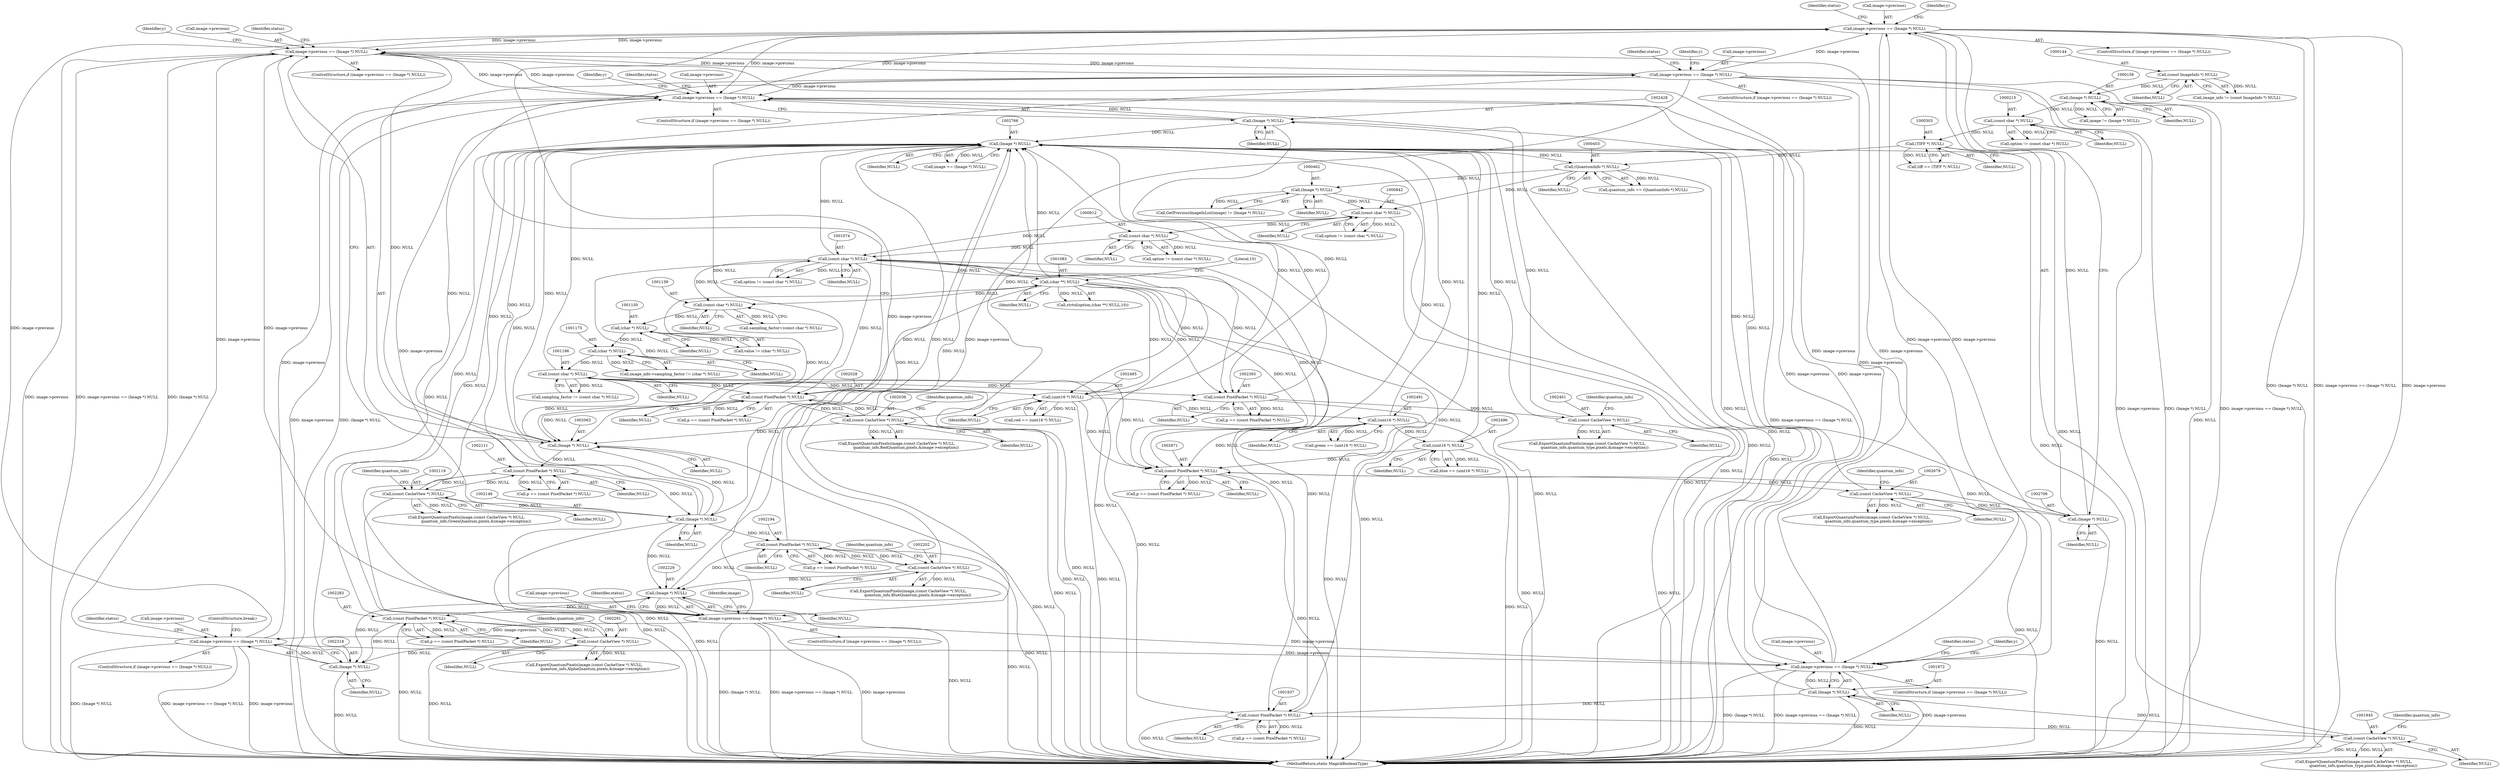 digraph "0_ImageMagick_f983dcdf9c178e0cbc49608a78713c5669aa1bb5@pointer" {
"1002701" [label="(Call,image->previous == (Image *) NULL)"];
"1002141" [label="(Call,image->previous == (Image *) NULL)"];
"1002058" [label="(Call,image->previous == (Image *) NULL)"];
"1002423" [label="(Call,image->previous == (Image *) NULL)"];
"1002313" [label="(Call,image->previous == (Image *) NULL)"];
"1002224" [label="(Call,image->previous == (Image *) NULL)"];
"1002228" [label="(Call,(Image *) NULL)"];
"1002145" [label="(Call,(Image *) NULL)"];
"1002110" [label="(Call,(const PixelPacket *) NULL)"];
"1002118" [label="(Call,(const CacheView *) NULL)"];
"1002062" [label="(Call,(Image *) NULL)"];
"1001073" [label="(Call,(const char *) NULL)"];
"1000841" [label="(Call,(const char *) NULL)"];
"1000402" [label="(Call,(QuantumInfo *) NULL)"];
"1002765" [label="(Call,(Image *) NULL)"];
"1002317" [label="(Call,(Image *) NULL)"];
"1002282" [label="(Call,(const PixelPacket *) NULL)"];
"1002290" [label="(Call,(const CacheView *) NULL)"];
"1002027" [label="(Call,(const PixelPacket *) NULL)"];
"1001082" [label="(Call,(char **) NULL)"];
"1002035" [label="(Call,(const CacheView *) NULL)"];
"1001185" [label="(Call,(const char *) NULL)"];
"1001174" [label="(Call,(char *) NULL)"];
"1001149" [label="(Call,(char *) NULL)"];
"1001138" [label="(Call,(const char *) NULL)"];
"1002484" [label="(Call,(uint16 *) NULL)"];
"1002392" [label="(Call,(const PixelPacket *) NULL)"];
"1002427" [label="(Call,(Image *) NULL)"];
"1002400" [label="(Call,(const CacheView *) NULL)"];
"1002670" [label="(Call,(const PixelPacket *) NULL)"];
"1002490" [label="(Call,(uint16 *) NULL)"];
"1002495" [label="(Call,(uint16 *) NULL)"];
"1002705" [label="(Call,(Image *) NULL)"];
"1002678" [label="(Call,(const CacheView *) NULL)"];
"1002193" [label="(Call,(const PixelPacket *) NULL)"];
"1002201" [label="(Call,(const CacheView *) NULL)"];
"1001944" [label="(Call,(const CacheView *) NULL)"];
"1001936" [label="(Call,(const PixelPacket *) NULL)"];
"1001971" [label="(Call,(Image *) NULL)"];
"1000302" [label="(Call,(TIFF *) NULL)"];
"1000214" [label="(Call,(const char *) NULL)"];
"1000155" [label="(Call,(Image *) NULL)"];
"1000143" [label="(Call,(const ImageInfo *) NULL)"];
"1000461" [label="(Call,(Image *) NULL)"];
"1000911" [label="(Call,(const char *) NULL)"];
"1001967" [label="(Call,image->previous == (Image *) NULL)"];
"1002701" [label="(Call,image->previous == (Image *) NULL)"];
"1002147" [label="(Identifier,NULL)"];
"1000404" [label="(Identifier,NULL)"];
"1002317" [label="(Call,(Image *) NULL)"];
"1001187" [label="(Identifier,NULL)"];
"1002422" [label="(ControlStructure,if (image->previous == (Image *) NULL))"];
"1001938" [label="(Identifier,NULL)"];
"1000153" [label="(Call,image != (Image *) NULL)"];
"1002710" [label="(Identifier,status)"];
"1001073" [label="(Call,(const char *) NULL)"];
"1000155" [label="(Call,(Image *) NULL)"];
"1000839" [label="(Call,option != (const char *) NULL)"];
"1001176" [label="(Identifier,NULL)"];
"1002492" [label="(Identifier,NULL)"];
"1000909" [label="(Call,option != (const char *) NULL)"];
"1000300" [label="(Call,tiff == (TIFF *) NULL)"];
"1002288" [label="(Call,ExportQuantumPixels(image,(const CacheView *) NULL,\n                  quantum_info,AlphaQuantum,pixels,&image->exception))"];
"1002290" [label="(Call,(const CacheView *) NULL)"];
"1002490" [label="(Call,(uint16 *) NULL)"];
"1002668" [label="(Call,p == (const PixelPacket *) NULL)"];
"1000216" [label="(Identifier,NULL)"];
"1002392" [label="(Call,(const PixelPacket *) NULL)"];
"1002163" [label="(Identifier,y)"];
"1001147" [label="(Call,value != (char *) NULL)"];
"1000458" [label="(Call,GetPreviousImageInList(image) != (Image *) NULL)"];
"1002195" [label="(Identifier,NULL)"];
"1001151" [label="(Identifier,NULL)"];
"1002372" [label="(Identifier,y)"];
"1002701" [label="(Call,image->previous == (Image *) NULL)"];
"1000145" [label="(Identifier,NULL)"];
"1002062" [label="(Call,(Image *) NULL)"];
"1002118" [label="(Call,(const CacheView *) NULL)"];
"1001946" [label="(Identifier,NULL)"];
"1000212" [label="(Call,option != (const char *) NULL)"];
"1002108" [label="(Call,p == (const PixelPacket *) NULL)"];
"1002064" [label="(Identifier,NULL)"];
"1001085" [label="(Literal,10)"];
"1002247" [label="(Identifier,image)"];
"1002203" [label="(Identifier,NULL)"];
"1002707" [label="(Identifier,NULL)"];
"1002282" [label="(Call,(const PixelPacket *) NULL)"];
"1001138" [label="(Call,(const char *) NULL)"];
"1000302" [label="(Call,(TIFF *) NULL)"];
"1002191" [label="(Call,p == (const PixelPacket *) NULL)"];
"1002029" [label="(Identifier,NULL)"];
"1000400" [label="(Call,quantum_info == (QuantumInfo *) NULL)"];
"1002038" [label="(Identifier,quantum_info)"];
"1002225" [label="(Call,image->previous)"];
"1000141" [label="(Call,image_info != (const ImageInfo *) NULL)"];
"1002293" [label="(Identifier,quantum_info)"];
"1002292" [label="(Identifier,NULL)"];
"1002145" [label="(Call,(Image *) NULL)"];
"1002110" [label="(Call,(const PixelPacket *) NULL)"];
"1002700" [label="(ControlStructure,if (image->previous == (Image *) NULL))"];
"1002427" [label="(Call,(Image *) NULL)"];
"1002116" [label="(Call,ExportQuantumPixels(image,(const CacheView *) NULL,\n                quantum_info,GreenQuantum,pixels,&image->exception))"];
"1002223" [label="(ControlStructure,if (image->previous == (Image *) NULL))"];
"1001071" [label="(Call,option != (const char *) NULL)"];
"1002112" [label="(Identifier,NULL)"];
"1002432" [label="(Identifier,status)"];
"1002702" [label="(Call,image->previous)"];
"1002230" [label="(Identifier,NULL)"];
"1002080" [label="(Identifier,y)"];
"1002204" [label="(Identifier,quantum_info)"];
"1002322" [label="(Identifier,status)"];
"1001942" [label="(Call,ExportQuantumPixels(image,(const CacheView *) NULL,\n                quantum_info,quantum_type,pixels,&image->exception))"];
"1000913" [label="(Identifier,NULL)"];
"1002233" [label="(Identifier,status)"];
"1002059" [label="(Call,image->previous)"];
"1002423" [label="(Call,image->previous == (Image *) NULL)"];
"1002681" [label="(Identifier,quantum_info)"];
"1001084" [label="(Identifier,NULL)"];
"1001936" [label="(Call,(const PixelPacket *) NULL)"];
"1001973" [label="(Identifier,NULL)"];
"1000463" [label="(Identifier,NULL)"];
"1000214" [label="(Call,(const char *) NULL)"];
"1002670" [label="(Call,(const PixelPacket *) NULL)"];
"1002037" [label="(Identifier,NULL)"];
"1002228" [label="(Call,(Image *) NULL)"];
"1000143" [label="(Call,(const ImageInfo *) NULL)"];
"1002482" [label="(Call,red == (uint16 *) NULL)"];
"1002319" [label="(Identifier,NULL)"];
"1001174" [label="(Call,(char *) NULL)"];
"1002025" [label="(Call,p == (const PixelPacket *) NULL)"];
"1002680" [label="(Identifier,NULL)"];
"1000843" [label="(Identifier,NULL)"];
"1002142" [label="(Call,image->previous)"];
"1001934" [label="(Call,p == (const PixelPacket *) NULL)"];
"1001944" [label="(Call,(const CacheView *) NULL)"];
"1002027" [label="(Call,(const PixelPacket *) NULL)"];
"1002705" [label="(Call,(Image *) NULL)"];
"1002120" [label="(Identifier,NULL)"];
"1002121" [label="(Identifier,quantum_info)"];
"1002199" [label="(Call,ExportQuantumPixels(image,(const CacheView *) NULL,\n                quantum_info,BlueQuantum,pixels,&image->exception))"];
"1001967" [label="(Call,image->previous == (Image *) NULL)"];
"1002035" [label="(Call,(const CacheView *) NULL)"];
"1002402" [label="(Identifier,NULL)"];
"1001976" [label="(Identifier,status)"];
"1001185" [label="(Call,(const char *) NULL)"];
"1002429" [label="(Identifier,NULL)"];
"1002312" [label="(ControlStructure,if (image->previous == (Image *) NULL))"];
"1002394" [label="(Identifier,NULL)"];
"1000304" [label="(Identifier,NULL)"];
"1002193" [label="(Call,(const PixelPacket *) NULL)"];
"1002486" [label="(Identifier,NULL)"];
"1002067" [label="(Identifier,status)"];
"1001947" [label="(Identifier,quantum_info)"];
"1001916" [label="(Identifier,y)"];
"1002313" [label="(Call,image->previous == (Image *) NULL)"];
"1002201" [label="(Call,(const CacheView *) NULL)"];
"1002650" [label="(Identifier,y)"];
"1001136" [label="(Call,sampling_factor=(const char *) NULL)"];
"1002424" [label="(Call,image->previous)"];
"1002284" [label="(Identifier,NULL)"];
"1000841" [label="(Call,(const char *) NULL)"];
"1002792" [label="(MethodReturn,static MagickBooleanType)"];
"1002280" [label="(Call,p == (const PixelPacket *) NULL)"];
"1000157" [label="(Identifier,NULL)"];
"1002495" [label="(Call,(uint16 *) NULL)"];
"1002224" [label="(Call,image->previous == (Image *) NULL)"];
"1002057" [label="(ControlStructure,if (image->previous == (Image *) NULL))"];
"1002767" [label="(Identifier,NULL)"];
"1001140" [label="(Identifier,NULL)"];
"1002058" [label="(Call,image->previous == (Image *) NULL)"];
"1002403" [label="(Identifier,quantum_info)"];
"1002140" [label="(ControlStructure,if (image->previous == (Image *) NULL))"];
"1002400" [label="(Call,(const CacheView *) NULL)"];
"1002484" [label="(Call,(uint16 *) NULL)"];
"1001170" [label="(Call,image_info->sampling_factor != (char *) NULL)"];
"1001082" [label="(Call,(char **) NULL)"];
"1002314" [label="(Call,image->previous)"];
"1001971" [label="(Call,(Image *) NULL)"];
"1002493" [label="(Call,blue == (uint16 *) NULL)"];
"1001183" [label="(Call,sampling_factor != (const char *) NULL)"];
"1001149" [label="(Call,(char *) NULL)"];
"1002033" [label="(Call,ExportQuantumPixels(image,(const CacheView *) NULL,\n                quantum_info,RedQuantum,pixels,&image->exception))"];
"1002676" [label="(Call,ExportQuantumPixels(image,(const CacheView *) NULL,\n            quantum_info,quantum_type,pixels,&image->exception))"];
"1002497" [label="(Identifier,NULL)"];
"1001080" [label="(Call,strtol(option,(char **) NULL,10))"];
"1001075" [label="(Identifier,NULL)"];
"1000911" [label="(Call,(const char *) NULL)"];
"1002763" [label="(Call,image == (Image *) NULL)"];
"1002398" [label="(Call,ExportQuantumPixels(image,(const CacheView *) NULL,\n            quantum_info,quantum_type,pixels,&image->exception))"];
"1002678" [label="(Call,(const CacheView *) NULL)"];
"1002390" [label="(Call,p == (const PixelPacket *) NULL)"];
"1002488" [label="(Call,green == (uint16 *) NULL)"];
"1000461" [label="(Call,(Image *) NULL)"];
"1001966" [label="(ControlStructure,if (image->previous == (Image *) NULL))"];
"1002150" [label="(Identifier,status)"];
"1002141" [label="(Call,image->previous == (Image *) NULL)"];
"1000402" [label="(Call,(QuantumInfo *) NULL)"];
"1001968" [label="(Call,image->previous)"];
"1002765" [label="(Call,(Image *) NULL)"];
"1002333" [label="(ControlStructure,break;)"];
"1002672" [label="(Identifier,NULL)"];
"1002701" -> "1002700"  [label="AST: "];
"1002701" -> "1002705"  [label="CFG: "];
"1002702" -> "1002701"  [label="AST: "];
"1002705" -> "1002701"  [label="AST: "];
"1002710" -> "1002701"  [label="CFG: "];
"1002650" -> "1002701"  [label="CFG: "];
"1002701" -> "1002792"  [label="DDG: (Image *) NULL"];
"1002701" -> "1002792"  [label="DDG: image->previous == (Image *) NULL"];
"1002701" -> "1002792"  [label="DDG: image->previous"];
"1002701" -> "1001967"  [label="DDG: image->previous"];
"1002701" -> "1002058"  [label="DDG: image->previous"];
"1002701" -> "1002423"  [label="DDG: image->previous"];
"1002141" -> "1002701"  [label="DDG: image->previous"];
"1002423" -> "1002701"  [label="DDG: image->previous"];
"1002058" -> "1002701"  [label="DDG: image->previous"];
"1002313" -> "1002701"  [label="DDG: image->previous"];
"1002224" -> "1002701"  [label="DDG: image->previous"];
"1001967" -> "1002701"  [label="DDG: image->previous"];
"1002705" -> "1002701"  [label="DDG: NULL"];
"1002141" -> "1002140"  [label="AST: "];
"1002141" -> "1002145"  [label="CFG: "];
"1002142" -> "1002141"  [label="AST: "];
"1002145" -> "1002141"  [label="AST: "];
"1002150" -> "1002141"  [label="CFG: "];
"1002163" -> "1002141"  [label="CFG: "];
"1002141" -> "1002792"  [label="DDG: image->previous"];
"1002141" -> "1002792"  [label="DDG: (Image *) NULL"];
"1002141" -> "1002792"  [label="DDG: image->previous == (Image *) NULL"];
"1002141" -> "1001967"  [label="DDG: image->previous"];
"1002141" -> "1002058"  [label="DDG: image->previous"];
"1002058" -> "1002141"  [label="DDG: image->previous"];
"1002145" -> "1002141"  [label="DDG: NULL"];
"1002141" -> "1002224"  [label="DDG: image->previous"];
"1002141" -> "1002423"  [label="DDG: image->previous"];
"1002058" -> "1002057"  [label="AST: "];
"1002058" -> "1002062"  [label="CFG: "];
"1002059" -> "1002058"  [label="AST: "];
"1002062" -> "1002058"  [label="AST: "];
"1002067" -> "1002058"  [label="CFG: "];
"1002080" -> "1002058"  [label="CFG: "];
"1002058" -> "1002792"  [label="DDG: image->previous == (Image *) NULL"];
"1002058" -> "1002792"  [label="DDG: (Image *) NULL"];
"1002058" -> "1002792"  [label="DDG: image->previous"];
"1002058" -> "1001967"  [label="DDG: image->previous"];
"1002423" -> "1002058"  [label="DDG: image->previous"];
"1002313" -> "1002058"  [label="DDG: image->previous"];
"1002224" -> "1002058"  [label="DDG: image->previous"];
"1001967" -> "1002058"  [label="DDG: image->previous"];
"1002062" -> "1002058"  [label="DDG: NULL"];
"1002058" -> "1002423"  [label="DDG: image->previous"];
"1002423" -> "1002422"  [label="AST: "];
"1002423" -> "1002427"  [label="CFG: "];
"1002424" -> "1002423"  [label="AST: "];
"1002427" -> "1002423"  [label="AST: "];
"1002432" -> "1002423"  [label="CFG: "];
"1002372" -> "1002423"  [label="CFG: "];
"1002423" -> "1002792"  [label="DDG: image->previous"];
"1002423" -> "1002792"  [label="DDG: (Image *) NULL"];
"1002423" -> "1002792"  [label="DDG: image->previous == (Image *) NULL"];
"1002423" -> "1001967"  [label="DDG: image->previous"];
"1002313" -> "1002423"  [label="DDG: image->previous"];
"1002224" -> "1002423"  [label="DDG: image->previous"];
"1001967" -> "1002423"  [label="DDG: image->previous"];
"1002427" -> "1002423"  [label="DDG: NULL"];
"1002313" -> "1002312"  [label="AST: "];
"1002313" -> "1002317"  [label="CFG: "];
"1002314" -> "1002313"  [label="AST: "];
"1002317" -> "1002313"  [label="AST: "];
"1002322" -> "1002313"  [label="CFG: "];
"1002333" -> "1002313"  [label="CFG: "];
"1002313" -> "1002792"  [label="DDG: image->previous"];
"1002313" -> "1002792"  [label="DDG: (Image *) NULL"];
"1002313" -> "1002792"  [label="DDG: image->previous == (Image *) NULL"];
"1002313" -> "1001967"  [label="DDG: image->previous"];
"1002224" -> "1002313"  [label="DDG: image->previous"];
"1002317" -> "1002313"  [label="DDG: NULL"];
"1002224" -> "1002223"  [label="AST: "];
"1002224" -> "1002228"  [label="CFG: "];
"1002225" -> "1002224"  [label="AST: "];
"1002228" -> "1002224"  [label="AST: "];
"1002233" -> "1002224"  [label="CFG: "];
"1002247" -> "1002224"  [label="CFG: "];
"1002224" -> "1002792"  [label="DDG: image->previous == (Image *) NULL"];
"1002224" -> "1002792"  [label="DDG: image->previous"];
"1002224" -> "1002792"  [label="DDG: (Image *) NULL"];
"1002224" -> "1001967"  [label="DDG: image->previous"];
"1002228" -> "1002224"  [label="DDG: NULL"];
"1002228" -> "1002230"  [label="CFG: "];
"1002229" -> "1002228"  [label="AST: "];
"1002230" -> "1002228"  [label="AST: "];
"1002228" -> "1002792"  [label="DDG: NULL"];
"1002145" -> "1002228"  [label="DDG: NULL"];
"1002193" -> "1002228"  [label="DDG: NULL"];
"1002201" -> "1002228"  [label="DDG: NULL"];
"1002228" -> "1002282"  [label="DDG: NULL"];
"1002228" -> "1002317"  [label="DDG: NULL"];
"1002228" -> "1002765"  [label="DDG: NULL"];
"1002145" -> "1002147"  [label="CFG: "];
"1002146" -> "1002145"  [label="AST: "];
"1002147" -> "1002145"  [label="AST: "];
"1002145" -> "1002792"  [label="DDG: NULL"];
"1002110" -> "1002145"  [label="DDG: NULL"];
"1002118" -> "1002145"  [label="DDG: NULL"];
"1002062" -> "1002145"  [label="DDG: NULL"];
"1002145" -> "1002193"  [label="DDG: NULL"];
"1002145" -> "1002765"  [label="DDG: NULL"];
"1002110" -> "1002108"  [label="AST: "];
"1002110" -> "1002112"  [label="CFG: "];
"1002111" -> "1002110"  [label="AST: "];
"1002112" -> "1002110"  [label="AST: "];
"1002108" -> "1002110"  [label="CFG: "];
"1002110" -> "1002792"  [label="DDG: NULL"];
"1002110" -> "1002108"  [label="DDG: NULL"];
"1002118" -> "1002110"  [label="DDG: NULL"];
"1002062" -> "1002110"  [label="DDG: NULL"];
"1002110" -> "1002118"  [label="DDG: NULL"];
"1002110" -> "1002765"  [label="DDG: NULL"];
"1002118" -> "1002116"  [label="AST: "];
"1002118" -> "1002120"  [label="CFG: "];
"1002119" -> "1002118"  [label="AST: "];
"1002120" -> "1002118"  [label="AST: "];
"1002121" -> "1002118"  [label="CFG: "];
"1002118" -> "1002792"  [label="DDG: NULL"];
"1002118" -> "1002116"  [label="DDG: NULL"];
"1002118" -> "1002765"  [label="DDG: NULL"];
"1002062" -> "1002064"  [label="CFG: "];
"1002063" -> "1002062"  [label="AST: "];
"1002064" -> "1002062"  [label="AST: "];
"1002062" -> "1002792"  [label="DDG: NULL"];
"1001073" -> "1002062"  [label="DDG: NULL"];
"1002027" -> "1002062"  [label="DDG: NULL"];
"1001082" -> "1002062"  [label="DDG: NULL"];
"1002035" -> "1002062"  [label="DDG: NULL"];
"1001185" -> "1002062"  [label="DDG: NULL"];
"1002062" -> "1002765"  [label="DDG: NULL"];
"1001073" -> "1001071"  [label="AST: "];
"1001073" -> "1001075"  [label="CFG: "];
"1001074" -> "1001073"  [label="AST: "];
"1001075" -> "1001073"  [label="AST: "];
"1001071" -> "1001073"  [label="CFG: "];
"1001073" -> "1002792"  [label="DDG: NULL"];
"1001073" -> "1001071"  [label="DDG: NULL"];
"1000841" -> "1001073"  [label="DDG: NULL"];
"1000911" -> "1001073"  [label="DDG: NULL"];
"1001073" -> "1001082"  [label="DDG: NULL"];
"1001073" -> "1001138"  [label="DDG: NULL"];
"1001073" -> "1001936"  [label="DDG: NULL"];
"1001073" -> "1002027"  [label="DDG: NULL"];
"1001073" -> "1002392"  [label="DDG: NULL"];
"1001073" -> "1002484"  [label="DDG: NULL"];
"1001073" -> "1002670"  [label="DDG: NULL"];
"1001073" -> "1002765"  [label="DDG: NULL"];
"1000841" -> "1000839"  [label="AST: "];
"1000841" -> "1000843"  [label="CFG: "];
"1000842" -> "1000841"  [label="AST: "];
"1000843" -> "1000841"  [label="AST: "];
"1000839" -> "1000841"  [label="CFG: "];
"1000841" -> "1002792"  [label="DDG: NULL"];
"1000841" -> "1000839"  [label="DDG: NULL"];
"1000402" -> "1000841"  [label="DDG: NULL"];
"1000461" -> "1000841"  [label="DDG: NULL"];
"1000841" -> "1000911"  [label="DDG: NULL"];
"1000402" -> "1000400"  [label="AST: "];
"1000402" -> "1000404"  [label="CFG: "];
"1000403" -> "1000402"  [label="AST: "];
"1000404" -> "1000402"  [label="AST: "];
"1000400" -> "1000402"  [label="CFG: "];
"1000402" -> "1002792"  [label="DDG: NULL"];
"1000402" -> "1000400"  [label="DDG: NULL"];
"1002765" -> "1000402"  [label="DDG: NULL"];
"1000302" -> "1000402"  [label="DDG: NULL"];
"1000402" -> "1000461"  [label="DDG: NULL"];
"1002765" -> "1002763"  [label="AST: "];
"1002765" -> "1002767"  [label="CFG: "];
"1002766" -> "1002765"  [label="AST: "];
"1002767" -> "1002765"  [label="AST: "];
"1002763" -> "1002765"  [label="CFG: "];
"1002765" -> "1002792"  [label="DDG: NULL"];
"1002765" -> "1002763"  [label="DDG: NULL"];
"1002317" -> "1002765"  [label="DDG: NULL"];
"1002027" -> "1002765"  [label="DDG: NULL"];
"1002484" -> "1002765"  [label="DDG: NULL"];
"1002392" -> "1002765"  [label="DDG: NULL"];
"1002282" -> "1002765"  [label="DDG: NULL"];
"1002670" -> "1002765"  [label="DDG: NULL"];
"1001082" -> "1002765"  [label="DDG: NULL"];
"1002427" -> "1002765"  [label="DDG: NULL"];
"1002490" -> "1002765"  [label="DDG: NULL"];
"1002193" -> "1002765"  [label="DDG: NULL"];
"1002400" -> "1002765"  [label="DDG: NULL"];
"1001944" -> "1002765"  [label="DDG: NULL"];
"1002495" -> "1002765"  [label="DDG: NULL"];
"1002678" -> "1002765"  [label="DDG: NULL"];
"1002705" -> "1002765"  [label="DDG: NULL"];
"1001936" -> "1002765"  [label="DDG: NULL"];
"1002035" -> "1002765"  [label="DDG: NULL"];
"1001971" -> "1002765"  [label="DDG: NULL"];
"1002201" -> "1002765"  [label="DDG: NULL"];
"1001185" -> "1002765"  [label="DDG: NULL"];
"1002290" -> "1002765"  [label="DDG: NULL"];
"1002317" -> "1002319"  [label="CFG: "];
"1002318" -> "1002317"  [label="AST: "];
"1002319" -> "1002317"  [label="AST: "];
"1002317" -> "1002792"  [label="DDG: NULL"];
"1002282" -> "1002317"  [label="DDG: NULL"];
"1002290" -> "1002317"  [label="DDG: NULL"];
"1002282" -> "1002280"  [label="AST: "];
"1002282" -> "1002284"  [label="CFG: "];
"1002283" -> "1002282"  [label="AST: "];
"1002284" -> "1002282"  [label="AST: "];
"1002280" -> "1002282"  [label="CFG: "];
"1002282" -> "1002792"  [label="DDG: NULL"];
"1002282" -> "1002280"  [label="DDG: NULL"];
"1002290" -> "1002282"  [label="DDG: NULL"];
"1002282" -> "1002290"  [label="DDG: NULL"];
"1002290" -> "1002288"  [label="AST: "];
"1002290" -> "1002292"  [label="CFG: "];
"1002291" -> "1002290"  [label="AST: "];
"1002292" -> "1002290"  [label="AST: "];
"1002293" -> "1002290"  [label="CFG: "];
"1002290" -> "1002792"  [label="DDG: NULL"];
"1002290" -> "1002288"  [label="DDG: NULL"];
"1002027" -> "1002025"  [label="AST: "];
"1002027" -> "1002029"  [label="CFG: "];
"1002028" -> "1002027"  [label="AST: "];
"1002029" -> "1002027"  [label="AST: "];
"1002025" -> "1002027"  [label="CFG: "];
"1002027" -> "1002792"  [label="DDG: NULL"];
"1002027" -> "1002025"  [label="DDG: NULL"];
"1001082" -> "1002027"  [label="DDG: NULL"];
"1002035" -> "1002027"  [label="DDG: NULL"];
"1001185" -> "1002027"  [label="DDG: NULL"];
"1002027" -> "1002035"  [label="DDG: NULL"];
"1001082" -> "1001080"  [label="AST: "];
"1001082" -> "1001084"  [label="CFG: "];
"1001083" -> "1001082"  [label="AST: "];
"1001084" -> "1001082"  [label="AST: "];
"1001085" -> "1001082"  [label="CFG: "];
"1001082" -> "1002792"  [label="DDG: NULL"];
"1001082" -> "1001080"  [label="DDG: NULL"];
"1001082" -> "1001138"  [label="DDG: NULL"];
"1001082" -> "1001936"  [label="DDG: NULL"];
"1001082" -> "1002392"  [label="DDG: NULL"];
"1001082" -> "1002484"  [label="DDG: NULL"];
"1001082" -> "1002670"  [label="DDG: NULL"];
"1002035" -> "1002033"  [label="AST: "];
"1002035" -> "1002037"  [label="CFG: "];
"1002036" -> "1002035"  [label="AST: "];
"1002037" -> "1002035"  [label="AST: "];
"1002038" -> "1002035"  [label="CFG: "];
"1002035" -> "1002792"  [label="DDG: NULL"];
"1002035" -> "1002033"  [label="DDG: NULL"];
"1001185" -> "1001183"  [label="AST: "];
"1001185" -> "1001187"  [label="CFG: "];
"1001186" -> "1001185"  [label="AST: "];
"1001187" -> "1001185"  [label="AST: "];
"1001183" -> "1001185"  [label="CFG: "];
"1001185" -> "1002792"  [label="DDG: NULL"];
"1001185" -> "1001183"  [label="DDG: NULL"];
"1001174" -> "1001185"  [label="DDG: NULL"];
"1001185" -> "1001936"  [label="DDG: NULL"];
"1001185" -> "1002392"  [label="DDG: NULL"];
"1001185" -> "1002484"  [label="DDG: NULL"];
"1001185" -> "1002670"  [label="DDG: NULL"];
"1001174" -> "1001170"  [label="AST: "];
"1001174" -> "1001176"  [label="CFG: "];
"1001175" -> "1001174"  [label="AST: "];
"1001176" -> "1001174"  [label="AST: "];
"1001170" -> "1001174"  [label="CFG: "];
"1001174" -> "1001170"  [label="DDG: NULL"];
"1001149" -> "1001174"  [label="DDG: NULL"];
"1001149" -> "1001147"  [label="AST: "];
"1001149" -> "1001151"  [label="CFG: "];
"1001150" -> "1001149"  [label="AST: "];
"1001151" -> "1001149"  [label="AST: "];
"1001147" -> "1001149"  [label="CFG: "];
"1001149" -> "1001147"  [label="DDG: NULL"];
"1001138" -> "1001149"  [label="DDG: NULL"];
"1001138" -> "1001136"  [label="AST: "];
"1001138" -> "1001140"  [label="CFG: "];
"1001139" -> "1001138"  [label="AST: "];
"1001140" -> "1001138"  [label="AST: "];
"1001136" -> "1001138"  [label="CFG: "];
"1001138" -> "1001136"  [label="DDG: NULL"];
"1002484" -> "1002482"  [label="AST: "];
"1002484" -> "1002486"  [label="CFG: "];
"1002485" -> "1002484"  [label="AST: "];
"1002486" -> "1002484"  [label="AST: "];
"1002482" -> "1002484"  [label="CFG: "];
"1002484" -> "1002792"  [label="DDG: NULL"];
"1002484" -> "1002482"  [label="DDG: NULL"];
"1002484" -> "1002490"  [label="DDG: NULL"];
"1002484" -> "1002670"  [label="DDG: NULL"];
"1002392" -> "1002390"  [label="AST: "];
"1002392" -> "1002394"  [label="CFG: "];
"1002393" -> "1002392"  [label="AST: "];
"1002394" -> "1002392"  [label="AST: "];
"1002390" -> "1002392"  [label="CFG: "];
"1002392" -> "1002792"  [label="DDG: NULL"];
"1002392" -> "1002390"  [label="DDG: NULL"];
"1002427" -> "1002392"  [label="DDG: NULL"];
"1002392" -> "1002400"  [label="DDG: NULL"];
"1002427" -> "1002429"  [label="CFG: "];
"1002428" -> "1002427"  [label="AST: "];
"1002429" -> "1002427"  [label="AST: "];
"1002427" -> "1002792"  [label="DDG: NULL"];
"1002400" -> "1002427"  [label="DDG: NULL"];
"1002400" -> "1002398"  [label="AST: "];
"1002400" -> "1002402"  [label="CFG: "];
"1002401" -> "1002400"  [label="AST: "];
"1002402" -> "1002400"  [label="AST: "];
"1002403" -> "1002400"  [label="CFG: "];
"1002400" -> "1002792"  [label="DDG: NULL"];
"1002400" -> "1002398"  [label="DDG: NULL"];
"1002670" -> "1002668"  [label="AST: "];
"1002670" -> "1002672"  [label="CFG: "];
"1002671" -> "1002670"  [label="AST: "];
"1002672" -> "1002670"  [label="AST: "];
"1002668" -> "1002670"  [label="CFG: "];
"1002670" -> "1002792"  [label="DDG: NULL"];
"1002670" -> "1002668"  [label="DDG: NULL"];
"1002490" -> "1002670"  [label="DDG: NULL"];
"1002495" -> "1002670"  [label="DDG: NULL"];
"1002705" -> "1002670"  [label="DDG: NULL"];
"1002670" -> "1002678"  [label="DDG: NULL"];
"1002490" -> "1002488"  [label="AST: "];
"1002490" -> "1002492"  [label="CFG: "];
"1002491" -> "1002490"  [label="AST: "];
"1002492" -> "1002490"  [label="AST: "];
"1002488" -> "1002490"  [label="CFG: "];
"1002490" -> "1002792"  [label="DDG: NULL"];
"1002490" -> "1002488"  [label="DDG: NULL"];
"1002490" -> "1002495"  [label="DDG: NULL"];
"1002495" -> "1002493"  [label="AST: "];
"1002495" -> "1002497"  [label="CFG: "];
"1002496" -> "1002495"  [label="AST: "];
"1002497" -> "1002495"  [label="AST: "];
"1002493" -> "1002495"  [label="CFG: "];
"1002495" -> "1002792"  [label="DDG: NULL"];
"1002495" -> "1002493"  [label="DDG: NULL"];
"1002705" -> "1002707"  [label="CFG: "];
"1002706" -> "1002705"  [label="AST: "];
"1002707" -> "1002705"  [label="AST: "];
"1002705" -> "1002792"  [label="DDG: NULL"];
"1002678" -> "1002705"  [label="DDG: NULL"];
"1002678" -> "1002676"  [label="AST: "];
"1002678" -> "1002680"  [label="CFG: "];
"1002679" -> "1002678"  [label="AST: "];
"1002680" -> "1002678"  [label="AST: "];
"1002681" -> "1002678"  [label="CFG: "];
"1002678" -> "1002792"  [label="DDG: NULL"];
"1002678" -> "1002676"  [label="DDG: NULL"];
"1002193" -> "1002191"  [label="AST: "];
"1002193" -> "1002195"  [label="CFG: "];
"1002194" -> "1002193"  [label="AST: "];
"1002195" -> "1002193"  [label="AST: "];
"1002191" -> "1002193"  [label="CFG: "];
"1002193" -> "1002792"  [label="DDG: NULL"];
"1002193" -> "1002191"  [label="DDG: NULL"];
"1002201" -> "1002193"  [label="DDG: NULL"];
"1002193" -> "1002201"  [label="DDG: NULL"];
"1002201" -> "1002199"  [label="AST: "];
"1002201" -> "1002203"  [label="CFG: "];
"1002202" -> "1002201"  [label="AST: "];
"1002203" -> "1002201"  [label="AST: "];
"1002204" -> "1002201"  [label="CFG: "];
"1002201" -> "1002792"  [label="DDG: NULL"];
"1002201" -> "1002199"  [label="DDG: NULL"];
"1001944" -> "1001942"  [label="AST: "];
"1001944" -> "1001946"  [label="CFG: "];
"1001945" -> "1001944"  [label="AST: "];
"1001946" -> "1001944"  [label="AST: "];
"1001947" -> "1001944"  [label="CFG: "];
"1001944" -> "1002792"  [label="DDG: NULL"];
"1001944" -> "1001942"  [label="DDG: NULL"];
"1001936" -> "1001944"  [label="DDG: NULL"];
"1001944" -> "1001971"  [label="DDG: NULL"];
"1001936" -> "1001934"  [label="AST: "];
"1001936" -> "1001938"  [label="CFG: "];
"1001937" -> "1001936"  [label="AST: "];
"1001938" -> "1001936"  [label="AST: "];
"1001934" -> "1001936"  [label="CFG: "];
"1001936" -> "1002792"  [label="DDG: NULL"];
"1001936" -> "1001934"  [label="DDG: NULL"];
"1001971" -> "1001936"  [label="DDG: NULL"];
"1001971" -> "1001967"  [label="AST: "];
"1001971" -> "1001973"  [label="CFG: "];
"1001972" -> "1001971"  [label="AST: "];
"1001973" -> "1001971"  [label="AST: "];
"1001967" -> "1001971"  [label="CFG: "];
"1001971" -> "1002792"  [label="DDG: NULL"];
"1001971" -> "1001967"  [label="DDG: NULL"];
"1000302" -> "1000300"  [label="AST: "];
"1000302" -> "1000304"  [label="CFG: "];
"1000303" -> "1000302"  [label="AST: "];
"1000304" -> "1000302"  [label="AST: "];
"1000300" -> "1000302"  [label="CFG: "];
"1000302" -> "1002792"  [label="DDG: NULL"];
"1000302" -> "1000300"  [label="DDG: NULL"];
"1000214" -> "1000302"  [label="DDG: NULL"];
"1000214" -> "1000212"  [label="AST: "];
"1000214" -> "1000216"  [label="CFG: "];
"1000215" -> "1000214"  [label="AST: "];
"1000216" -> "1000214"  [label="AST: "];
"1000212" -> "1000214"  [label="CFG: "];
"1000214" -> "1000212"  [label="DDG: NULL"];
"1000155" -> "1000214"  [label="DDG: NULL"];
"1000155" -> "1000153"  [label="AST: "];
"1000155" -> "1000157"  [label="CFG: "];
"1000156" -> "1000155"  [label="AST: "];
"1000157" -> "1000155"  [label="AST: "];
"1000153" -> "1000155"  [label="CFG: "];
"1000155" -> "1002792"  [label="DDG: NULL"];
"1000155" -> "1000153"  [label="DDG: NULL"];
"1000143" -> "1000155"  [label="DDG: NULL"];
"1000143" -> "1000141"  [label="AST: "];
"1000143" -> "1000145"  [label="CFG: "];
"1000144" -> "1000143"  [label="AST: "];
"1000145" -> "1000143"  [label="AST: "];
"1000141" -> "1000143"  [label="CFG: "];
"1000143" -> "1000141"  [label="DDG: NULL"];
"1000461" -> "1000458"  [label="AST: "];
"1000461" -> "1000463"  [label="CFG: "];
"1000462" -> "1000461"  [label="AST: "];
"1000463" -> "1000461"  [label="AST: "];
"1000458" -> "1000461"  [label="CFG: "];
"1000461" -> "1002792"  [label="DDG: NULL"];
"1000461" -> "1000458"  [label="DDG: NULL"];
"1000911" -> "1000909"  [label="AST: "];
"1000911" -> "1000913"  [label="CFG: "];
"1000912" -> "1000911"  [label="AST: "];
"1000913" -> "1000911"  [label="AST: "];
"1000909" -> "1000911"  [label="CFG: "];
"1000911" -> "1002792"  [label="DDG: NULL"];
"1000911" -> "1000909"  [label="DDG: NULL"];
"1001967" -> "1001966"  [label="AST: "];
"1001968" -> "1001967"  [label="AST: "];
"1001976" -> "1001967"  [label="CFG: "];
"1001916" -> "1001967"  [label="CFG: "];
"1001967" -> "1002792"  [label="DDG: (Image *) NULL"];
"1001967" -> "1002792"  [label="DDG: image->previous == (Image *) NULL"];
"1001967" -> "1002792"  [label="DDG: image->previous"];
}
